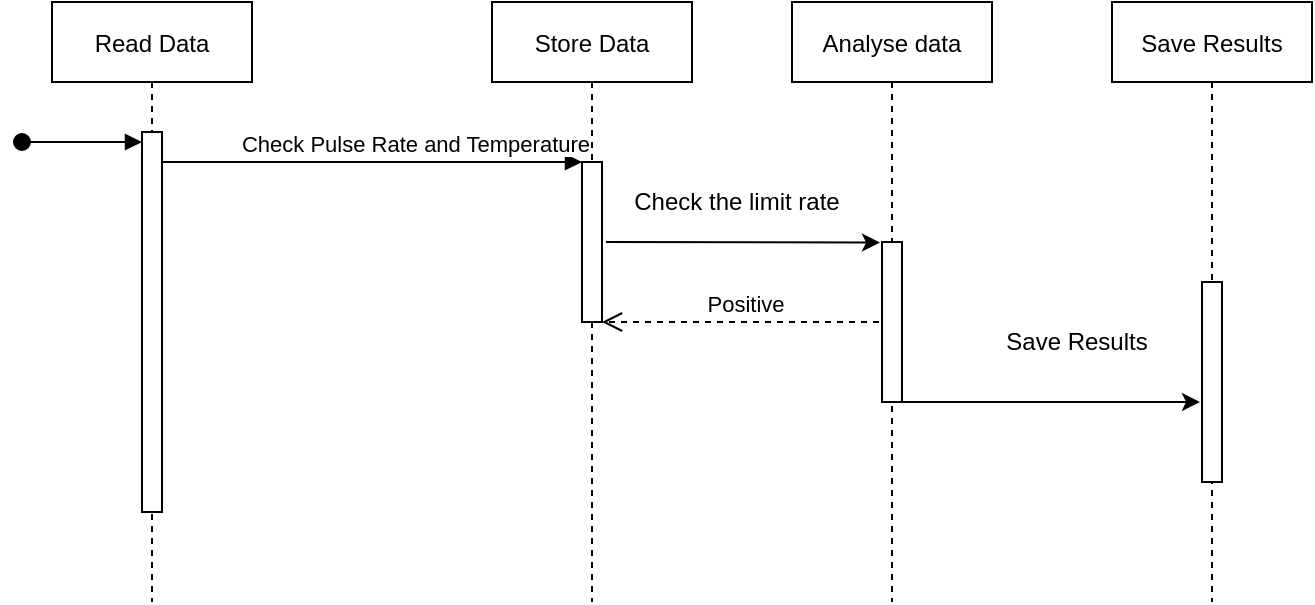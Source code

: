 <mxfile version="14.1.8" type="device"><diagram id="kgpKYQtTHZ0yAKxKKP6v" name="Page-1"><mxGraphModel dx="1024" dy="632" grid="1" gridSize="10" guides="1" tooltips="1" connect="1" arrows="1" fold="1" page="1" pageScale="1" pageWidth="850" pageHeight="1100" math="0" shadow="0"><root><mxCell id="0"/><mxCell id="1" parent="0"/><mxCell id="3nuBFxr9cyL0pnOWT2aG-1" value="Read Data" style="shape=umlLifeline;perimeter=lifelinePerimeter;container=1;collapsible=0;recursiveResize=0;rounded=0;shadow=0;strokeWidth=1;" parent="1" vertex="1"><mxGeometry x="60" y="80" width="100" height="300" as="geometry"/></mxCell><mxCell id="3nuBFxr9cyL0pnOWT2aG-2" value="" style="points=[];perimeter=orthogonalPerimeter;rounded=0;shadow=0;strokeWidth=1;" parent="3nuBFxr9cyL0pnOWT2aG-1" vertex="1"><mxGeometry x="45" y="65" width="10" height="190" as="geometry"/></mxCell><mxCell id="3nuBFxr9cyL0pnOWT2aG-3" value="" style="verticalAlign=bottom;startArrow=oval;endArrow=block;startSize=8;shadow=0;strokeWidth=1;" parent="3nuBFxr9cyL0pnOWT2aG-1" target="3nuBFxr9cyL0pnOWT2aG-2" edge="1"><mxGeometry relative="1" as="geometry"><mxPoint x="-15" y="70" as="sourcePoint"/></mxGeometry></mxCell><mxCell id="3nuBFxr9cyL0pnOWT2aG-5" value="Store Data" style="shape=umlLifeline;perimeter=lifelinePerimeter;container=1;collapsible=0;recursiveResize=0;rounded=0;shadow=0;strokeWidth=1;" parent="1" vertex="1"><mxGeometry x="280" y="80" width="100" height="300" as="geometry"/></mxCell><mxCell id="3nuBFxr9cyL0pnOWT2aG-6" value="" style="points=[];perimeter=orthogonalPerimeter;rounded=0;shadow=0;strokeWidth=1;" parent="3nuBFxr9cyL0pnOWT2aG-5" vertex="1"><mxGeometry x="45" y="80" width="10" height="80" as="geometry"/></mxCell><mxCell id="3nuBFxr9cyL0pnOWT2aG-8" value="Check Pulse Rate and Temperature" style="verticalAlign=bottom;endArrow=block;entryX=0;entryY=0;shadow=0;strokeWidth=1;" parent="1" source="3nuBFxr9cyL0pnOWT2aG-2" target="3nuBFxr9cyL0pnOWT2aG-6" edge="1"><mxGeometry x="0.209" relative="1" as="geometry"><mxPoint x="275" y="160" as="sourcePoint"/><mxPoint as="offset"/></mxGeometry></mxCell><mxCell id="3nuBFxr9cyL0pnOWT2aG-10" value="Positive" style="verticalAlign=bottom;endArrow=open;dashed=1;endSize=8;shadow=0;strokeWidth=1;" parent="1" source="LQzraN1nW76jZD3gpG2V-1" target="3nuBFxr9cyL0pnOWT2aG-6" edge="1"><mxGeometry relative="1" as="geometry"><mxPoint x="240" y="257" as="targetPoint"/><Array as="points"><mxPoint x="410" y="240"/></Array></mxGeometry></mxCell><mxCell id="LQzraN1nW76jZD3gpG2V-1" value="Analyse data" style="shape=umlLifeline;perimeter=lifelinePerimeter;container=1;collapsible=0;recursiveResize=0;rounded=0;shadow=0;strokeWidth=1;" parent="1" vertex="1"><mxGeometry x="430" y="80" width="100" height="300" as="geometry"/></mxCell><mxCell id="LQzraN1nW76jZD3gpG2V-2" value="" style="points=[];perimeter=orthogonalPerimeter;rounded=0;shadow=0;strokeWidth=1;" parent="LQzraN1nW76jZD3gpG2V-1" vertex="1"><mxGeometry x="45" y="120" width="10" height="80" as="geometry"/></mxCell><mxCell id="LQzraN1nW76jZD3gpG2V-9" value="" style="endArrow=classic;html=1;entryX=0.44;entryY=0.401;entryDx=0;entryDy=0;entryPerimeter=0;" parent="1" target="LQzraN1nW76jZD3gpG2V-1" edge="1"><mxGeometry relative="1" as="geometry"><mxPoint x="337" y="200" as="sourcePoint"/><mxPoint x="470" y="200" as="targetPoint"/></mxGeometry></mxCell><mxCell id="LQzraN1nW76jZD3gpG2V-11" value="Save Results" style="shape=umlLifeline;perimeter=lifelinePerimeter;container=1;collapsible=0;recursiveResize=0;rounded=0;shadow=0;strokeWidth=1;" parent="1" vertex="1"><mxGeometry x="590" y="80" width="100" height="300" as="geometry"/></mxCell><mxCell id="LQzraN1nW76jZD3gpG2V-12" value="" style="points=[];perimeter=orthogonalPerimeter;rounded=0;shadow=0;strokeWidth=1;" parent="LQzraN1nW76jZD3gpG2V-11" vertex="1"><mxGeometry x="45" y="140" width="10" height="100" as="geometry"/></mxCell><mxCell id="LQzraN1nW76jZD3gpG2V-13" value="Check the limit rate" style="text;html=1;strokeColor=none;fillColor=none;align=center;verticalAlign=middle;whiteSpace=wrap;rounded=0;" parent="1" vertex="1"><mxGeometry x="350" y="170" width="105" height="20" as="geometry"/></mxCell><mxCell id="LQzraN1nW76jZD3gpG2V-16" value="" style="endArrow=classic;html=1;fontStyle=1;" parent="1" source="LQzraN1nW76jZD3gpG2V-1" edge="1"><mxGeometry relative="1" as="geometry"><mxPoint x="490" y="268" as="sourcePoint"/><mxPoint x="634" y="280" as="targetPoint"/><Array as="points"/></mxGeometry></mxCell><mxCell id="LQzraN1nW76jZD3gpG2V-17" value="Save Results" style="text;html=1;strokeColor=none;fillColor=none;align=center;verticalAlign=middle;whiteSpace=wrap;rounded=0;" parent="1" vertex="1"><mxGeometry x="520" y="240" width="105" height="20" as="geometry"/></mxCell></root></mxGraphModel></diagram></mxfile>